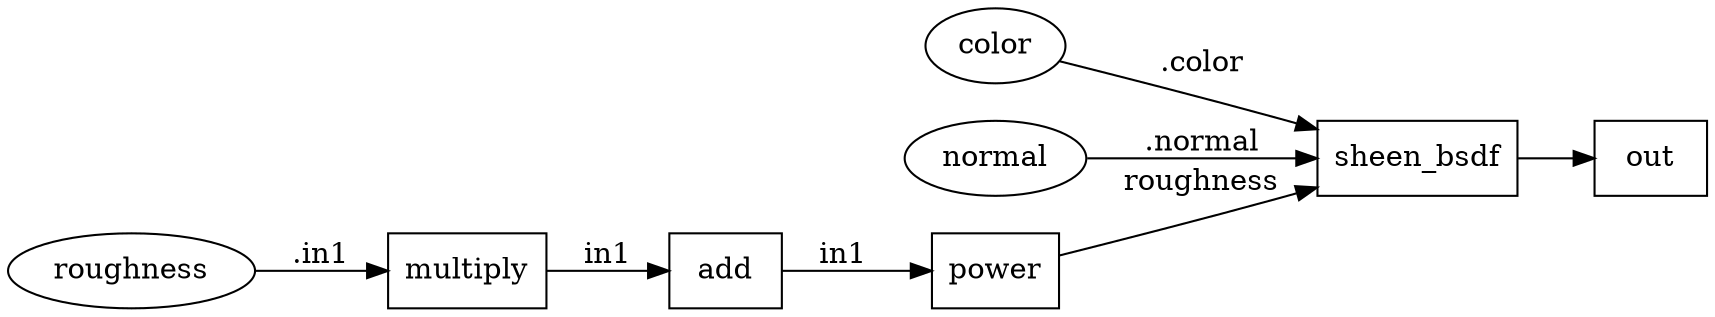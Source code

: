 digraph {
  rankdir = LR;
    IMPL_lama_sheen_sheen_bsdf [label= "sheen_bsdf"];
    IMPL_lama_sheen_sheen_bsdf[shape = box];
    IMPL_lama_sheen_sheen_bsdf ->     IMPL_lama_sheen_out;
    IMPL_lama_sheen_out [label= "out"];
    IMPL_lama_sheen_out[shape = box]; 
    IMPL_lama_sheen_colorINT [label="color"];
    IMPL_lama_sheen_colorINT [shape = ellipse];
    IMPL_lama_sheen_sheen_bsdf [label="sheen_bsdf"];
    IMPL_lama_sheen_colorINT -> IMPL_lama_sheen_sheen_bsdf [label=".color"];
    IMPL_lama_sheen_normalINT [label="normal"];
    IMPL_lama_sheen_normalINT [shape = ellipse];
    IMPL_lama_sheen_sheen_bsdf [label="sheen_bsdf"];
    IMPL_lama_sheen_normalINT -> IMPL_lama_sheen_sheen_bsdf [label=".normal"];
    IMPL_lama_sheen_roughness_squared [label= "power"];
    IMPL_lama_sheen_roughness_squared[shape = box];
    IMPL_lama_sheen_roughness_squared ->     IMPL_lama_sheen_sheen_bsdf [label= "roughness"];
    IMPL_lama_sheen_sheen_bsdf [label= "sheen_bsdf"];
    IMPL_lama_sheen_sheen_bsdf[shape = box]; 
    IMPL_lama_sheen_roughness_remapped [label= "add"];
    IMPL_lama_sheen_roughness_remapped[shape = box];
    IMPL_lama_sheen_roughness_remapped ->     IMPL_lama_sheen_roughness_squared [label= "in1"];
    IMPL_lama_sheen_roughness_squared [label= "power"];
    IMPL_lama_sheen_roughness_squared[shape = box]; 
    IMPL_lama_sheen_roughness_compressed [label= "multiply"];
    IMPL_lama_sheen_roughness_compressed[shape = box];
    IMPL_lama_sheen_roughness_compressed ->     IMPL_lama_sheen_roughness_remapped [label= "in1"];
    IMPL_lama_sheen_roughness_remapped [label= "add"];
    IMPL_lama_sheen_roughness_remapped[shape = box]; 
    IMPL_lama_sheen_roughnessINT [label="roughness"];
    IMPL_lama_sheen_roughnessINT [shape = ellipse];
    IMPL_lama_sheen_roughness_compressed [label="multiply"];
    IMPL_lama_sheen_roughnessINT -> IMPL_lama_sheen_roughness_compressed [label=".in1"];
}
